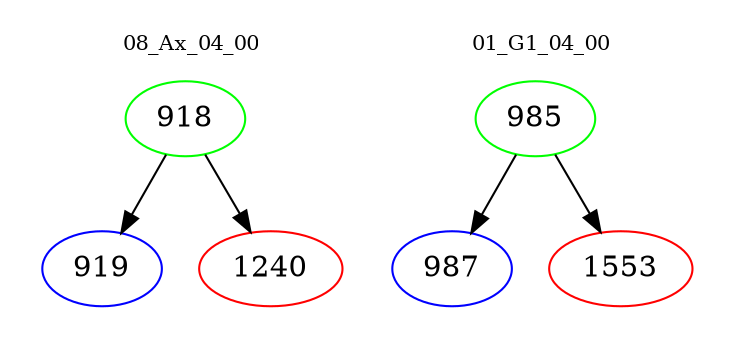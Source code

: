 digraph{
subgraph cluster_0 {
color = white
label = "08_Ax_04_00";
fontsize=10;
T0_918 [label="918", color="green"]
T0_918 -> T0_919 [color="black"]
T0_919 [label="919", color="blue"]
T0_918 -> T0_1240 [color="black"]
T0_1240 [label="1240", color="red"]
}
subgraph cluster_1 {
color = white
label = "01_G1_04_00";
fontsize=10;
T1_985 [label="985", color="green"]
T1_985 -> T1_987 [color="black"]
T1_987 [label="987", color="blue"]
T1_985 -> T1_1553 [color="black"]
T1_1553 [label="1553", color="red"]
}
}
